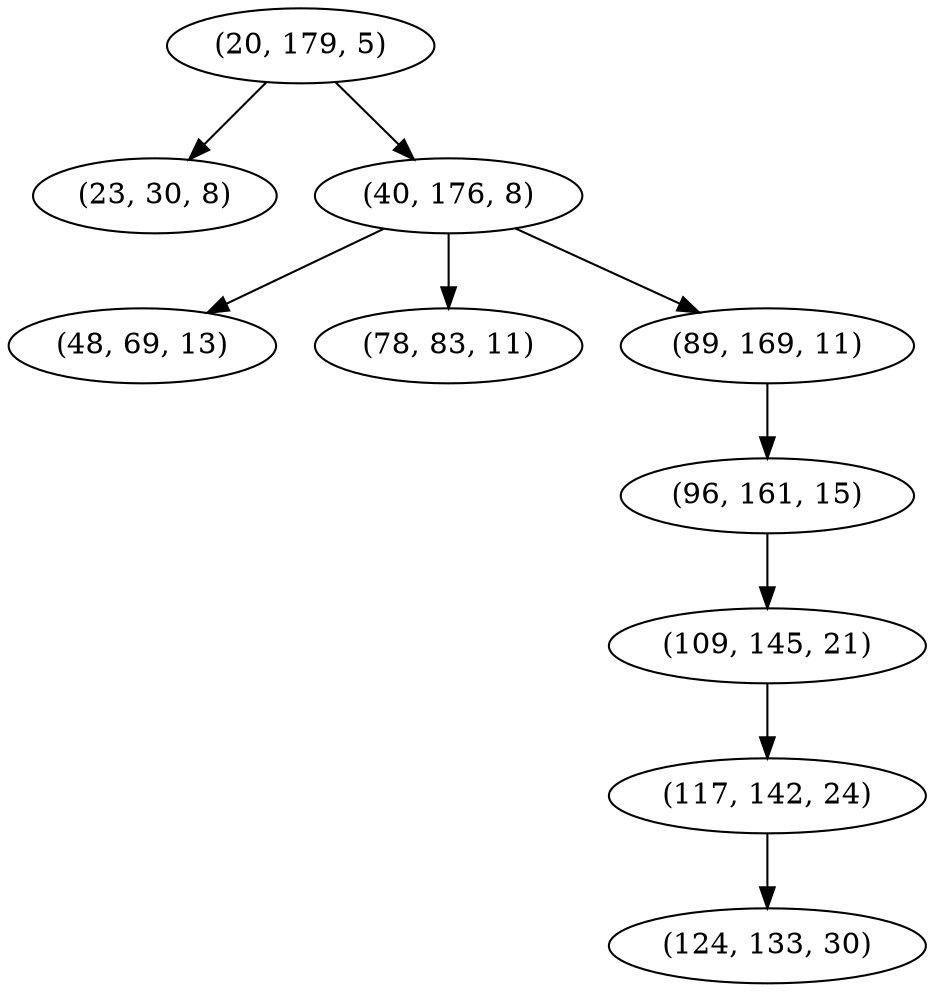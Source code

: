 digraph tree {
    "(20, 179, 5)";
    "(23, 30, 8)";
    "(40, 176, 8)";
    "(48, 69, 13)";
    "(78, 83, 11)";
    "(89, 169, 11)";
    "(96, 161, 15)";
    "(109, 145, 21)";
    "(117, 142, 24)";
    "(124, 133, 30)";
    "(20, 179, 5)" -> "(23, 30, 8)";
    "(20, 179, 5)" -> "(40, 176, 8)";
    "(40, 176, 8)" -> "(48, 69, 13)";
    "(40, 176, 8)" -> "(78, 83, 11)";
    "(40, 176, 8)" -> "(89, 169, 11)";
    "(89, 169, 11)" -> "(96, 161, 15)";
    "(96, 161, 15)" -> "(109, 145, 21)";
    "(109, 145, 21)" -> "(117, 142, 24)";
    "(117, 142, 24)" -> "(124, 133, 30)";
}
